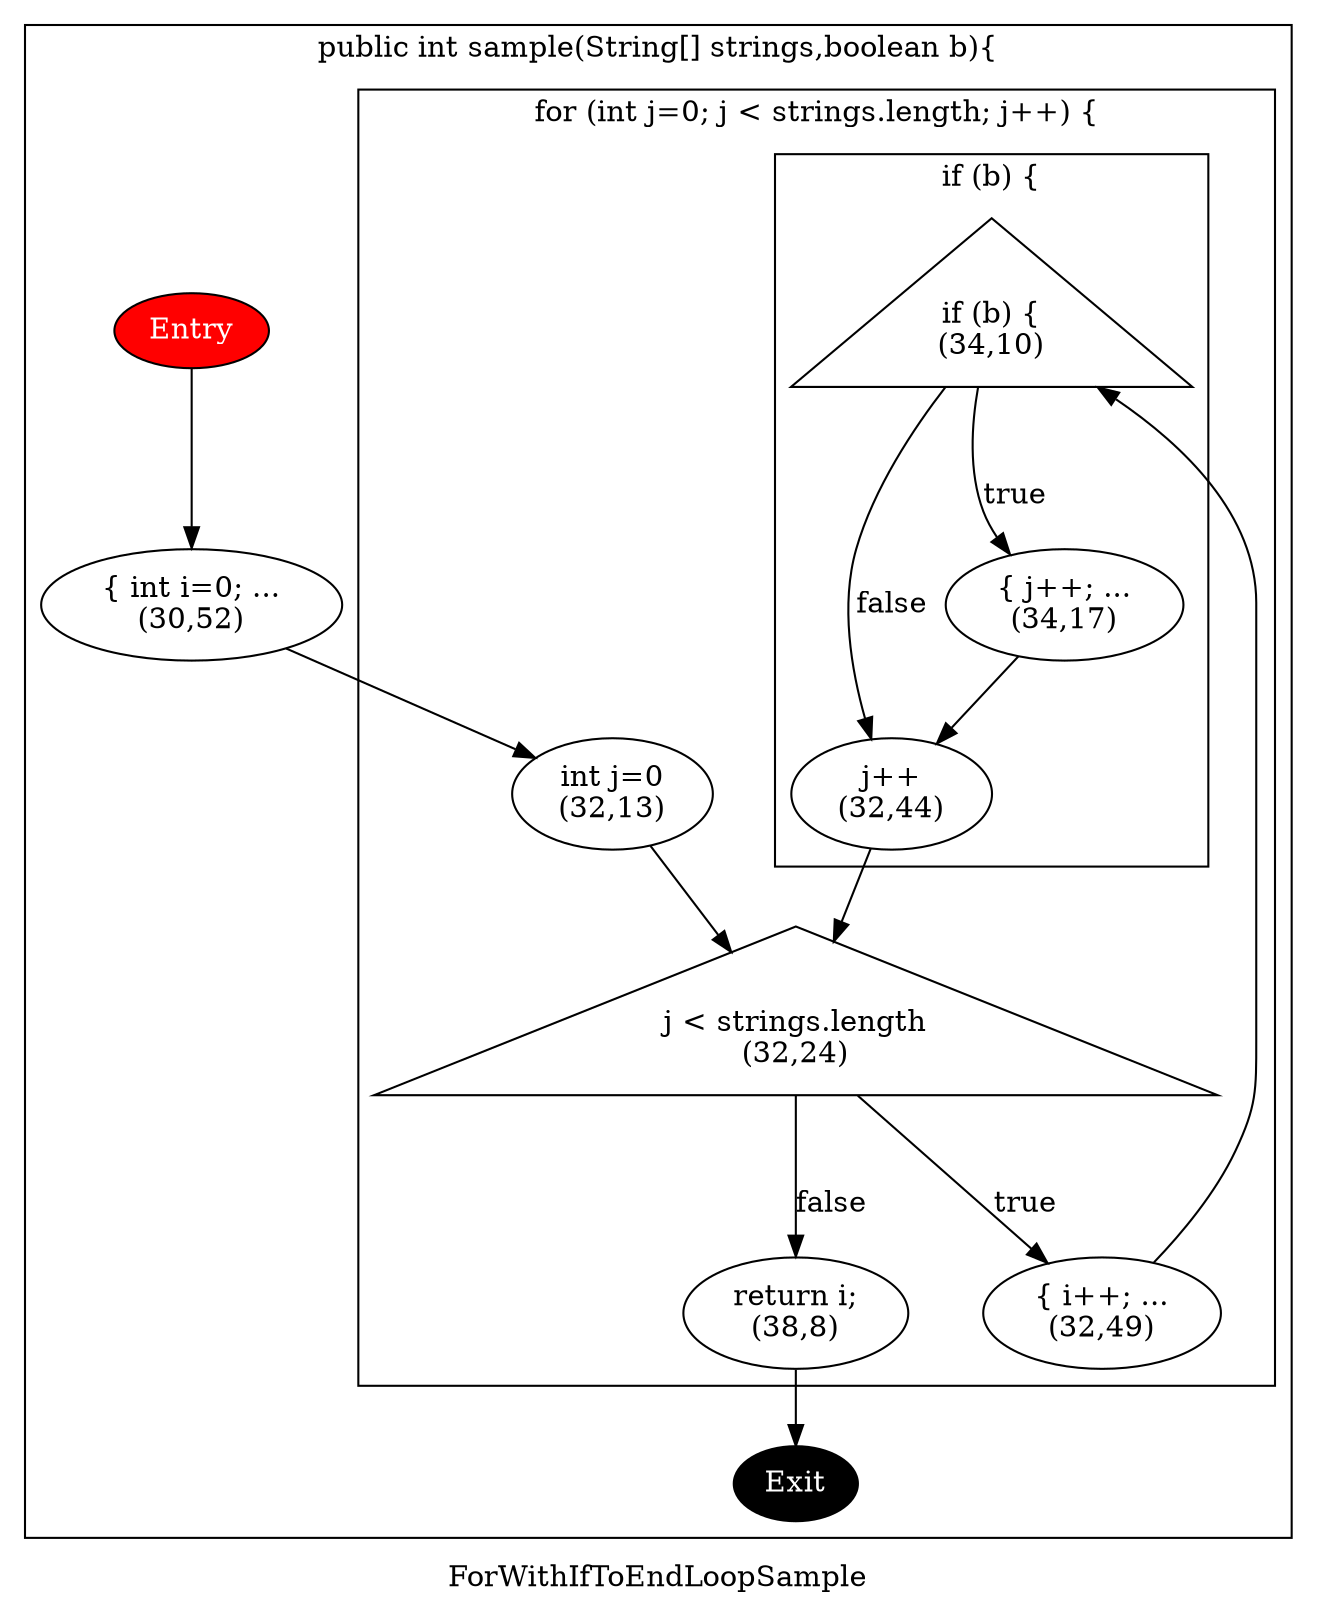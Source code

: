 digraph ForWithIfToEndLoopSample {
label="ForWithIfToEndLoopSample";
subgraph cluster_1164_public_int_sample_String___strings_boolean_b__ {
label="public int sample(String[] strings,boolean b){";
Entry [style="filled" fillcolor="red"   fontcolor="white"];
_30_52 [label="{ int i=0; ...\n(30,52)"];
_38_8 [label="return i;\n(38,8)"];
Exit  [style="filled" fillcolor="black" fontcolor="white"];

Entry -> _30_52
_30_52 -> _32_13
_38_8 -> Exit

subgraph cluster_1228_for__int_j_0__j___strings_length__j_____ {
label="for (int j=0; j < strings.length; j++) {";
_32_13 [label="int j=0\n(32,13)"];
_32_24 [label="j < strings.length\n(32,24)",shape="triangle"];
_32_44 [label="j++\n(32,44)"];
_32_49 [label="{ i++; ...\n(32,49)"];

_32_13 -> _32_24
_32_24 -> _32_49 [label="true"];
_32_24 -> _38_8 [label="false"];
_32_44 -> _32_24
_32_49 -> _34_10

subgraph cluster_1282_if__b___ {
label="if (b) {";
_34_10 [label="if (b) {\n(34,10)",shape="triangle"];
_34_17 [label="{ j++; ...\n(34,17)"];

_34_10 -> _32_44 [label="false"];
_34_10 -> _34_17 [label="true"];
_34_17 -> _32_44
}
}
}
}

